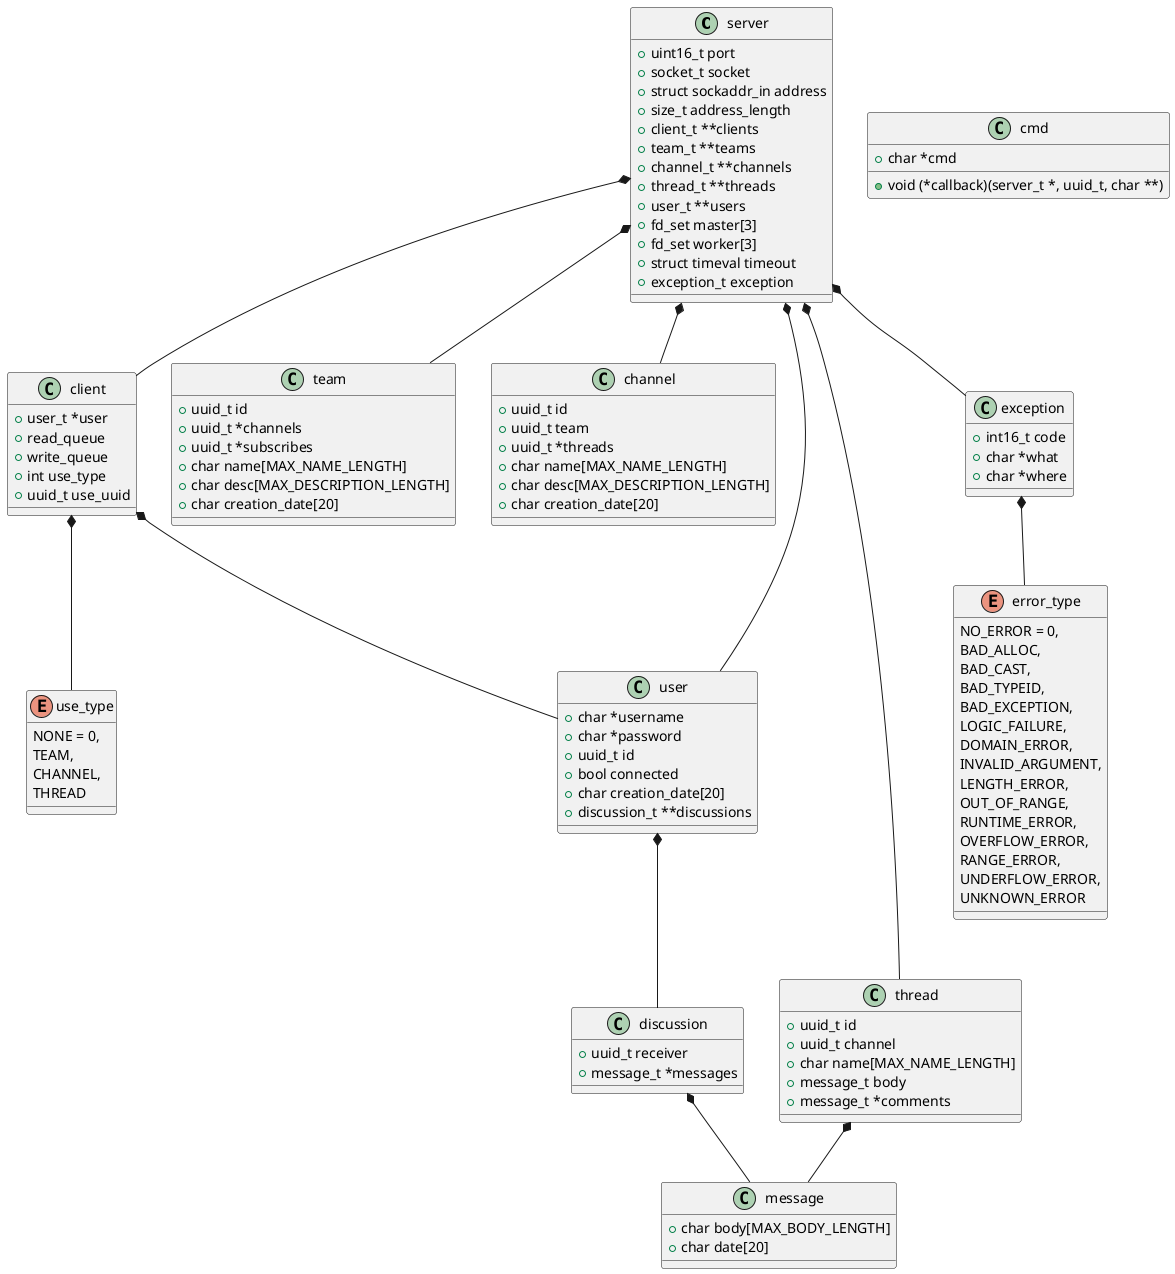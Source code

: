 @startuml

class server {
    + uint16_t port
    + socket_t socket
    + struct sockaddr_in address
    + size_t address_length
    + client_t **clients
    + team_t **teams
    + channel_t **channels
    + thread_t **threads
    + user_t **users
    + fd_set master[3]
    + fd_set worker[3]
    + struct timeval timeout
    + exception_t exception
}
server  *--  client
server  *--  team
server  *--  channel
server  *--  thread
server  *--  exception
server  *--  user

class client {
    + user_t *user
    + read_queue
    + write_queue
    + int use_type
    + uuid_t use_uuid
}
client  *--  user
client  *--  use_type

enum use_type {
    NONE = 0,
    TEAM,
    CHANNEL,
    THREAD
}

class user {
    + char *username
    + char *password
    + uuid_t id
    + bool connected
    + char creation_date[20]
    + discussion_t **discussions
}
user *-- discussion

class discussion {
    + uuid_t receiver
    + message_t *messages
}
discussion *-- message

class message {
    + char body[MAX_BODY_LENGTH]
    + char date[20]
}

class team {
    + uuid_t id
    + uuid_t *channels
    + uuid_t *subscribes
    + char name[MAX_NAME_LENGTH]
    + char desc[MAX_DESCRIPTION_LENGTH]
    + char creation_date[20]
}

class channel {
    + uuid_t id
    + uuid_t team
    + uuid_t *threads
    + char name[MAX_NAME_LENGTH]
    + char desc[MAX_DESCRIPTION_LENGTH]
    + char creation_date[20]
}

class thread {
    + uuid_t id
    + uuid_t channel
    + char name[MAX_NAME_LENGTH]
    + message_t body
    + message_t *comments
}
thread *-- message

class cmd {
    + char *cmd
    + void (*callback)(server_t *, uuid_t, char **)
}

class exception {
    + int16_t code
    + char *what
    + char *where
}
exception *-- error_type

enum error_type {
    NO_ERROR = 0,
    BAD_ALLOC,
    BAD_CAST,
    BAD_TYPEID,
    BAD_EXCEPTION,
    LOGIC_FAILURE,
    DOMAIN_ERROR,
    INVALID_ARGUMENT,
    LENGTH_ERROR,
    OUT_OF_RANGE,
    RUNTIME_ERROR,
    OVERFLOW_ERROR,
    RANGE_ERROR,
    UNDERFLOW_ERROR,
    UNKNOWN_ERROR
}

@enduml